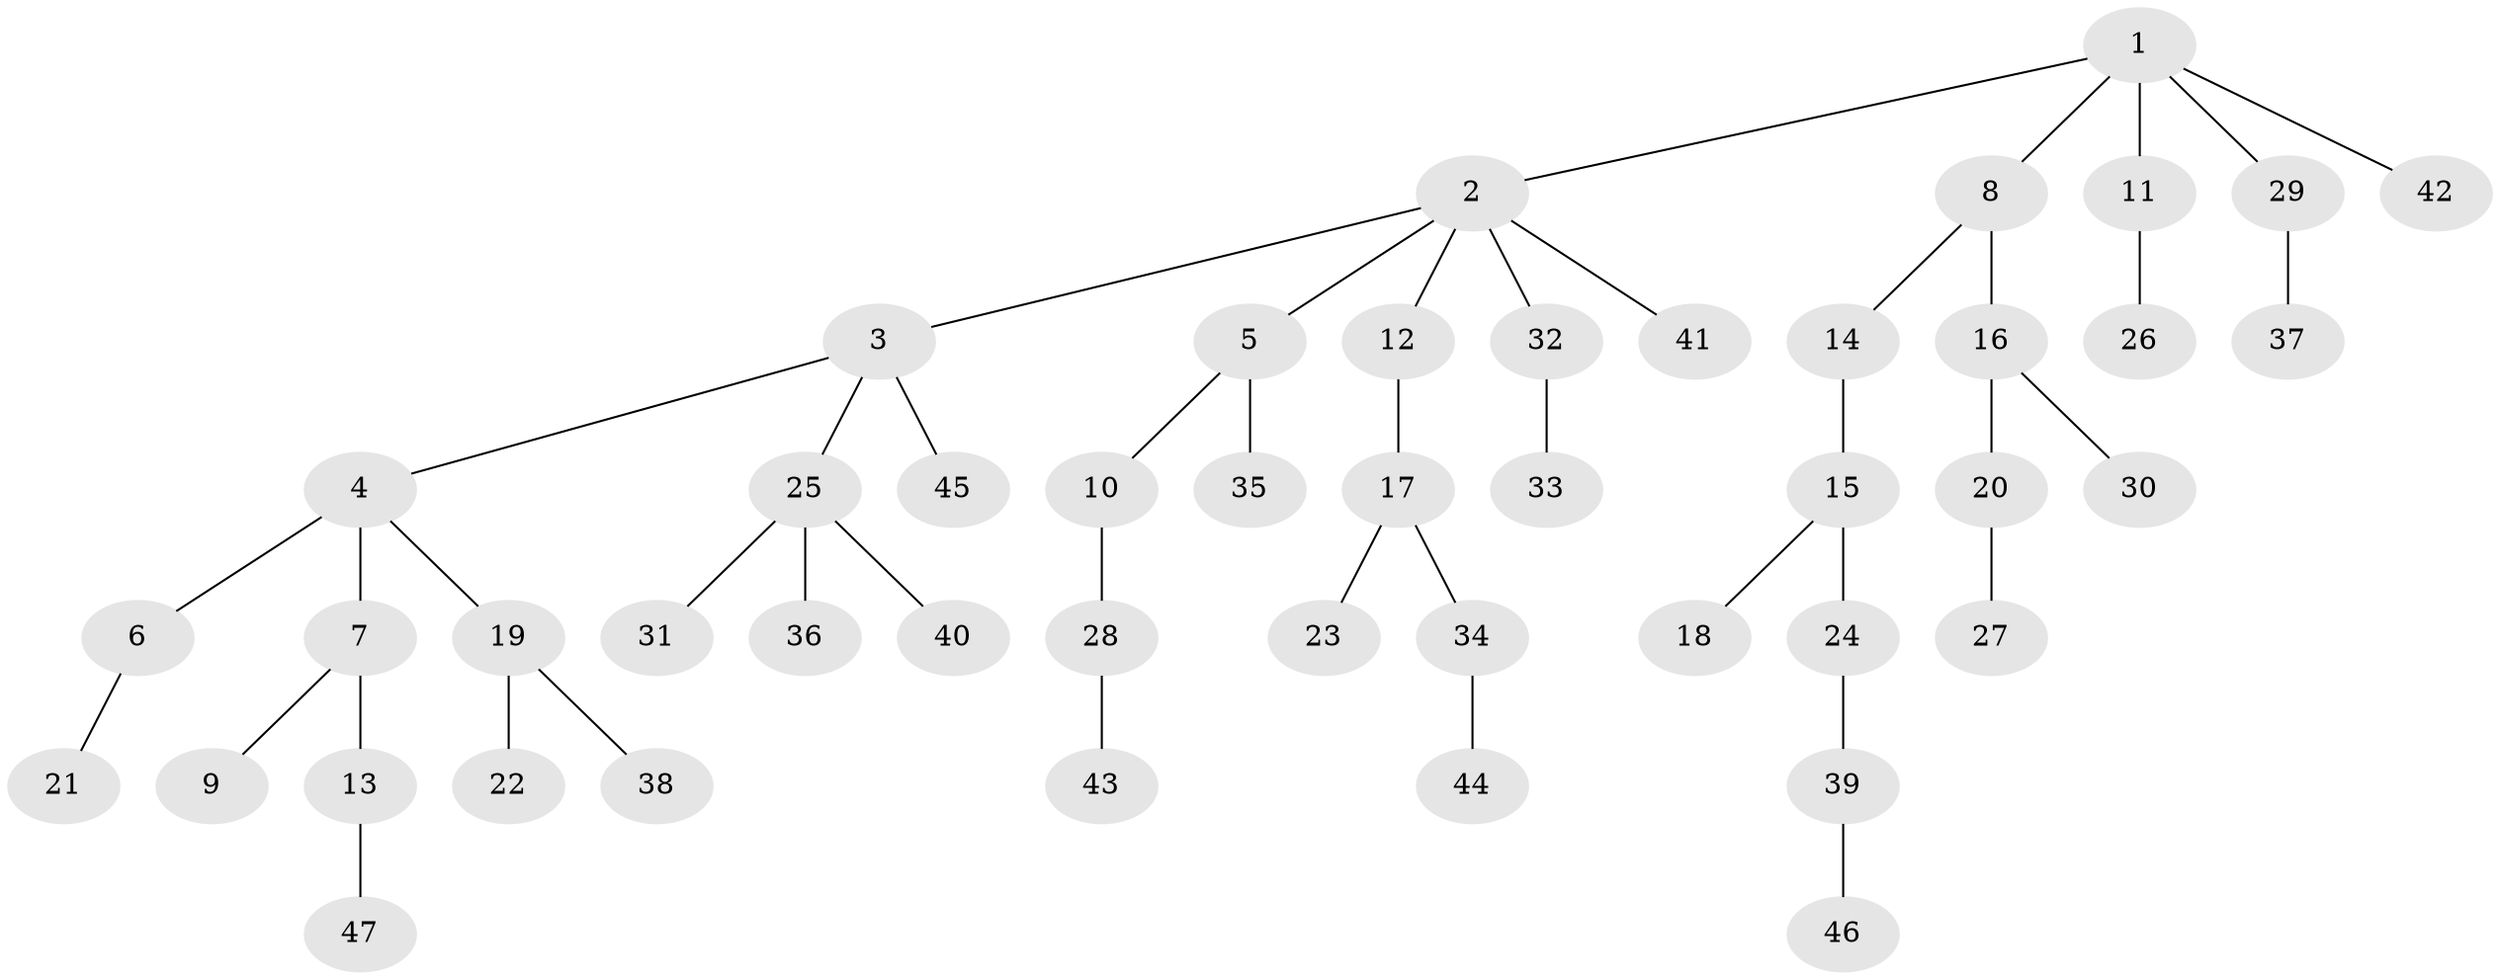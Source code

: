 // original degree distribution, {6: 0.031914893617021274, 7: 0.010638297872340425, 5: 0.05319148936170213, 4: 0.031914893617021274, 3: 0.11702127659574468, 2: 0.2127659574468085, 1: 0.5425531914893617}
// Generated by graph-tools (version 1.1) at 2025/36/03/09/25 02:36:55]
// undirected, 47 vertices, 46 edges
graph export_dot {
graph [start="1"]
  node [color=gray90,style=filled];
  1;
  2;
  3;
  4;
  5;
  6;
  7;
  8;
  9;
  10;
  11;
  12;
  13;
  14;
  15;
  16;
  17;
  18;
  19;
  20;
  21;
  22;
  23;
  24;
  25;
  26;
  27;
  28;
  29;
  30;
  31;
  32;
  33;
  34;
  35;
  36;
  37;
  38;
  39;
  40;
  41;
  42;
  43;
  44;
  45;
  46;
  47;
  1 -- 2 [weight=1.0];
  1 -- 8 [weight=1.0];
  1 -- 11 [weight=1.0];
  1 -- 29 [weight=1.0];
  1 -- 42 [weight=1.0];
  2 -- 3 [weight=1.0];
  2 -- 5 [weight=1.0];
  2 -- 12 [weight=1.0];
  2 -- 32 [weight=1.0];
  2 -- 41 [weight=1.0];
  3 -- 4 [weight=1.0];
  3 -- 25 [weight=1.0];
  3 -- 45 [weight=1.0];
  4 -- 6 [weight=1.0];
  4 -- 7 [weight=2.0];
  4 -- 19 [weight=1.0];
  5 -- 10 [weight=1.0];
  5 -- 35 [weight=1.0];
  6 -- 21 [weight=1.0];
  7 -- 9 [weight=1.0];
  7 -- 13 [weight=1.0];
  8 -- 14 [weight=1.0];
  8 -- 16 [weight=1.0];
  10 -- 28 [weight=1.0];
  11 -- 26 [weight=1.0];
  12 -- 17 [weight=1.0];
  13 -- 47 [weight=1.0];
  14 -- 15 [weight=1.0];
  15 -- 18 [weight=1.0];
  15 -- 24 [weight=2.0];
  16 -- 20 [weight=1.0];
  16 -- 30 [weight=1.0];
  17 -- 23 [weight=1.0];
  17 -- 34 [weight=1.0];
  19 -- 22 [weight=1.0];
  19 -- 38 [weight=1.0];
  20 -- 27 [weight=1.0];
  24 -- 39 [weight=1.0];
  25 -- 31 [weight=1.0];
  25 -- 36 [weight=1.0];
  25 -- 40 [weight=1.0];
  28 -- 43 [weight=1.0];
  29 -- 37 [weight=1.0];
  32 -- 33 [weight=1.0];
  34 -- 44 [weight=1.0];
  39 -- 46 [weight=1.0];
}
